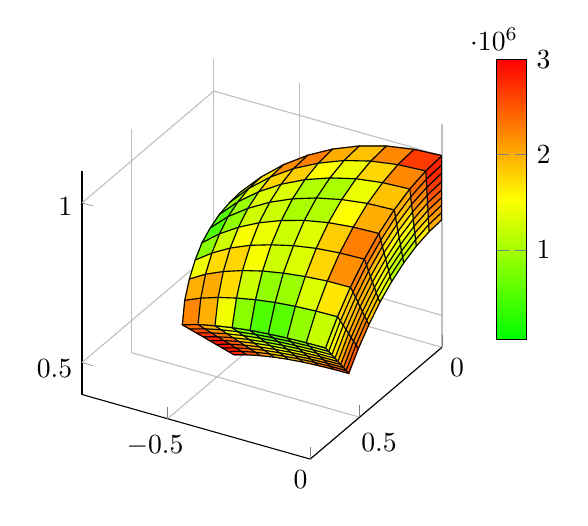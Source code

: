 % This file was created by matlab2tikz v0.3.3.
% Copyright (c) 2008--2013, Nico Schlömer <nico.schloemer@gmail.com>
% All rights reserved.
% 
% 
% 
\begin{tikzpicture}

\begin{axis}[%
width=1.8in,
height=2.0in,
view={120}{30},
scale only axis,
xmin=0,
xmax=0.8,
xmajorgrids,
ymin=-0.8,
ymax=-0,
ymajorgrids,
zmin=0.4,
zmax=1.1,
zmajorgrids,
axis x line*=bottom,
axis y line*=left,
axis z line*=left,
colormap={traffic}{color(0cm)=(green); color(1cm)=(yellow); color(2cm)=(red)},
colorbar,
colorbar style={
                width=0.15in, height=1.4in
    },
point meta min=65540.746,
point meta max=3000001
]

% \addplot3[%
% surf,
% colormap={traffic}{color(0cm)=(green); color(1cm)=(yellow); color(2cm)=(red)},
% % colormap/jet,
% shader=faceted,
% draw=black,
% z buffer=sort,
% point meta=explicit,
% mesh/rows=9]
% table[row sep=crcr,meta index=3,header=false] {
% 0 -0 0.8 2095492.503\\
% 0 -0.078 0.796 1858020.028\\
% 0 -0.156 0.785 1356288.36\\
% 0 -0.232 0.766 1021937.052\\
% 0 -0.306 0.739 1124056.99\\
% 0 -0.377 0.706 1589341.088\\
% 0 -0.444 0.665 2141227.043\\
% 0 -0.508 0.618 2539142.458\\
% 0 -0.566 0.566 2678243.962\\
% 0.078 -0 0.796 1858020.028\\
% 0.078 -0.078 0.792 1625614.018\\
% 0.077 -0.155 0.781 1135387.87\\
% 0.075 -0.231 0.762 813273.644\\
% 0.072 -0.305 0.736 928415.976\\
% 0.069 -0.376 0.703 1411933.608\\
% 0.065 -0.443 0.663 1988387.717\\
% 0.061 -0.506 0.617 2412408.561\\
% 0.056 -0.564 0.564 2573686.895\\
% 0.156 -0 0.785 1356288.36\\
% 0.155 -0.077 0.781 1135387.87\\
% 0.153 -0.153 0.77 669064.615\\
% 0.15 -0.228 0.752 366859.909\\
% 0.145 -0.301 0.727 498592.391\\
% 0.138 -0.371 0.695 1009977.1\\
% 0.131 -0.438 0.656 1631792.349\\
% 0.122 -0.502 0.611 2107496.464\\
% 0.111 -0.56 0.56 2312372.519\\
% 0.232 -0 0.766 1021937.052\\
% 0.231 -0.075 0.762 813273.644\\
% 0.228 -0.15 0.752 366859.909\\
% 0.223 -0.223 0.735 65540.746\\
% 0.216 -0.295 0.712 179220.711\\
% 0.207 -0.364 0.682 678809.928\\
% 0.196 -0.431 0.645 1311280.796\\
% 0.183 -0.494 0.602 1809372.15\\
% 0.168 -0.553 0.553 2029431.394\\
% 0.306 -0 0.739 1124056.99\\
% 0.305 -0.072 0.736 928415.976\\
% 0.301 -0.145 0.727 498592.391\\
% 0.295 -0.216 0.712 179220.711\\
% 0.286 -0.286 0.69 234478.686\\
% 0.275 -0.354 0.663 666307.893\\
% 0.261 -0.42 0.629 1248868.358\\
% 0.244 -0.483 0.589 1709345.45\\
% 0.225 -0.543 0.543 1883040.232\\
% 0.377 -0 0.706 1589341.088\\
% 0.376 -0.069 0.703 1411933.608\\
% 0.371 -0.138 0.695 1009977.1\\
% 0.364 -0.207 0.682 678809.928\\
% 0.354 -0.275 0.663 666307.893\\
% 0.341 -0.341 0.638 1004498.634\\
% 0.325 -0.406 0.608 1503312.137\\
% 0.305 -0.469 0.572 1890586.771\\
% 0.283 -0.529 0.529 1975617.85\\
% 0.444 -0 0.665 2141227.043\\
% 0.443 -0.065 0.663 1988387.717\\
% 0.438 -0.131 0.656 1631792.349\\
% 0.431 -0.196 0.645 1311280.796\\
% 0.42 -0.261 0.629 1248868.358\\
% 0.406 -0.325 0.608 1503312.137\\
% 0.389 -0.389 0.581 1929208.21\\
% 0.367 -0.451 0.549 2265037.494\\
% 0.342 -0.511 0.511 2286761.823\\
% 0.508 -0 0.618 2539142.458\\
% 0.506 -0.061 0.617 2412408.561\\
% 0.502 -0.122 0.611 2107496.464\\
% 0.494 -0.183 0.602 1809372.15\\
% 0.483 -0.244 0.589 1709345.45\\
% 0.469 -0.305 0.572 1890586.771\\
% 0.451 -0.367 0.549 2265037.494\\
% 0.429 -0.429 0.522 2603987.375\\
% 0.402 -0.489 0.489 2654568.667\\
% 0.566 -0 0.566 2678243.962\\
% 0.564 -0.056 0.564 2573686.895\\
% 0.56 -0.111 0.56 2312372.519\\
% 0.553 -0.168 0.553 2029431.394\\
% 0.543 -0.225 0.543 1883040.232\\
% 0.529 -0.283 0.529 1975617.85\\
% 0.511 -0.342 0.511 2286761.823\\
% 0.489 -0.402 0.489 2654568.667\\
% 0.462 -0.462 0.462 2831166.485\\
% };
% \addplot3 [
% color=black,
% solid]
% table[row sep=crcr] {
% 0 -0 0.8\\
% 0 -0.078 0.796\\
% 0 -0.156 0.785\\
% 0 -0.232 0.766\\
% 0 -0.306 0.739\\
% 0 -0.377 0.706\\
% 0 -0.444 0.665\\
% 0 -0.508 0.618\\
% 0 -0.566 0.566\\
% };
% \addplot3 [
% color=black,
% solid]
% table[row sep=crcr] {
% 0.078 -0 0.796\\
% 0.078 -0.078 0.792\\
% 0.077 -0.155 0.781\\
% 0.075 -0.231 0.762\\
% 0.072 -0.305 0.736\\
% 0.069 -0.376 0.703\\
% 0.065 -0.443 0.663\\
% 0.061 -0.506 0.617\\
% 0.056 -0.564 0.564\\
% };
% \addplot3 [
% color=black,
% solid]
% table[row sep=crcr] {
% 0.156 -0 0.785\\
% 0.155 -0.077 0.781\\
% 0.153 -0.153 0.77\\
% 0.15 -0.228 0.752\\
% 0.145 -0.301 0.727\\
% 0.138 -0.371 0.695\\
% 0.131 -0.438 0.656\\
% 0.122 -0.502 0.611\\
% 0.111 -0.56 0.56\\
% };
% \addplot3 [
% color=black,
% solid]
% table[row sep=crcr] {
% 0.232 -0 0.766\\
% 0.231 -0.075 0.762\\
% 0.228 -0.15 0.752\\
% 0.223 -0.223 0.735\\
% 0.216 -0.295 0.712\\
% 0.207 -0.364 0.682\\
% 0.196 -0.431 0.645\\
% 0.183 -0.494 0.602\\
% 0.168 -0.553 0.553\\
% };
% \addplot3 [
% color=black,
% solid]
% table[row sep=crcr] {
% 0.306 -0 0.739\\
% 0.305 -0.072 0.736\\
% 0.301 -0.145 0.727\\
% 0.295 -0.216 0.712\\
% 0.286 -0.286 0.69\\
% 0.275 -0.354 0.663\\
% 0.261 -0.42 0.629\\
% 0.244 -0.483 0.589\\
% 0.225 -0.543 0.543\\
% };
% \addplot3 [
% color=black,
% solid]
% table[row sep=crcr] {
% 0.377 -0 0.706\\
% 0.376 -0.069 0.703\\
% 0.371 -0.138 0.695\\
% 0.364 -0.207 0.682\\
% 0.354 -0.275 0.663\\
% 0.341 -0.341 0.638\\
% 0.325 -0.406 0.608\\
% 0.305 -0.469 0.572\\
% 0.283 -0.529 0.529\\
% };
% \addplot3 [
% color=black,
% solid]
% table[row sep=crcr] {
% 0.444 -0 0.665\\
% 0.443 -0.065 0.663\\
% 0.438 -0.131 0.656\\
% 0.431 -0.196 0.645\\
% 0.42 -0.261 0.629\\
% 0.406 -0.325 0.608\\
% 0.389 -0.389 0.581\\
% 0.367 -0.451 0.549\\
% 0.342 -0.511 0.511\\
% };
% \addplot3 [
% color=black,
% solid]
% table[row sep=crcr] {
% 0.508 -0 0.618\\
% 0.506 -0.061 0.617\\
% 0.502 -0.122 0.611\\
% 0.494 -0.183 0.602\\
% 0.483 -0.244 0.589\\
% 0.469 -0.305 0.572\\
% 0.451 -0.367 0.549\\
% 0.429 -0.429 0.522\\
% 0.402 -0.489 0.489\\
% };
% \addplot3 [
% color=black,
% solid]
% table[row sep=crcr] {
% 0.566 -0 0.566\\
% 0.564 -0.056 0.564\\
% 0.56 -0.111 0.56\\
% 0.553 -0.168 0.553\\
% 0.543 -0.225 0.543\\
% 0.529 -0.283 0.529\\
% 0.511 -0.342 0.511\\
% 0.489 -0.402 0.489\\
% 0.462 -0.462 0.462\\
% };
% \addplot3 [
% color=black,
% solid]
% table[row sep=crcr] {
% 0 -0 0.8\\
% 0.078 -0 0.796\\
% 0.156 -0 0.785\\
% 0.232 -0 0.766\\
% 0.306 -0 0.739\\
% 0.377 -0 0.706\\
% 0.444 -0 0.665\\
% 0.508 -0 0.618\\
% 0.566 -0 0.566\\
% };
% \addplot3 [
% color=black,
% solid]
% table[row sep=crcr] {
% 0 -0.078 0.796\\
% 0.078 -0.078 0.792\\
% 0.155 -0.077 0.781\\
% 0.231 -0.075 0.762\\
% 0.305 -0.072 0.736\\
% 0.376 -0.069 0.703\\
% 0.443 -0.065 0.663\\
% 0.506 -0.061 0.617\\
% 0.564 -0.056 0.564\\
% };
% \addplot3 [
% color=black,
% solid]
% table[row sep=crcr] {
% 0 -0.156 0.785\\
% 0.077 -0.155 0.781\\
% 0.153 -0.153 0.77\\
% 0.228 -0.15 0.752\\
% 0.301 -0.145 0.727\\
% 0.371 -0.138 0.695\\
% 0.438 -0.131 0.656\\
% 0.502 -0.122 0.611\\
% 0.56 -0.111 0.56\\
% };
% \addplot3 [
% color=black,
% solid]
% table[row sep=crcr] {
% 0 -0.232 0.766\\
% 0.075 -0.231 0.762\\
% 0.15 -0.228 0.752\\
% 0.223 -0.223 0.735\\
% 0.295 -0.216 0.712\\
% 0.364 -0.207 0.682\\
% 0.431 -0.196 0.645\\
% 0.494 -0.183 0.602\\
% 0.553 -0.168 0.553\\
% };
% \addplot3 [
% color=black,
% solid]
% table[row sep=crcr] {
% 0 -0.306 0.739\\
% 0.072 -0.305 0.736\\
% 0.145 -0.301 0.727\\
% 0.216 -0.295 0.712\\
% 0.286 -0.286 0.69\\
% 0.354 -0.275 0.663\\
% 0.42 -0.261 0.629\\
% 0.483 -0.244 0.589\\
% 0.543 -0.225 0.543\\
% };
% \addplot3 [
% color=black,
% solid]
% table[row sep=crcr] {
% 0 -0.377 0.706\\
% 0.069 -0.376 0.703\\
% 0.138 -0.371 0.695\\
% 0.207 -0.364 0.682\\
% 0.275 -0.354 0.663\\
% 0.341 -0.341 0.638\\
% 0.406 -0.325 0.608\\
% 0.469 -0.305 0.572\\
% 0.529 -0.283 0.529\\
% };
% \addplot3 [
% color=black,
% solid]
% table[row sep=crcr] {
% 0 -0.444 0.665\\
% 0.065 -0.443 0.663\\
% 0.131 -0.438 0.656\\
% 0.196 -0.431 0.645\\
% 0.261 -0.42 0.629\\
% 0.325 -0.406 0.608\\
% 0.389 -0.389 0.581\\
% 0.451 -0.367 0.549\\
% 0.511 -0.342 0.511\\
% };
% \addplot3 [
% color=black,
% solid]
% table[row sep=crcr] {
% 0 -0.508 0.618\\
% 0.061 -0.506 0.617\\
% 0.122 -0.502 0.611\\
% 0.183 -0.494 0.602\\
% 0.244 -0.483 0.589\\
% 0.305 -0.469 0.572\\
% 0.367 -0.451 0.549\\
% 0.429 -0.429 0.522\\
% 0.489 -0.402 0.489\\
% };
% \addplot3 [
% color=black,
% solid]
% table[row sep=crcr] {
% 0 -0.566 0.566\\
% 0.056 -0.564 0.564\\
% 0.111 -0.56 0.56\\
% 0.168 -0.553 0.553\\
% 0.225 -0.543 0.543\\
% 0.283 -0.529 0.529\\
% 0.342 -0.511 0.511\\
% 0.402 -0.489 0.489\\
% 0.462 -0.462 0.462\\
% };

\addplot3[%
surf,
colormap={traffic}{color(0cm)=(green); color(1cm)=(yellow); color(2cm)=(red)},
%colormap/jet,
shader=faceted,
draw=black,
z buffer=sort,
point meta=explicit,
mesh/rows=9]
table[row sep=crcr,meta index=3,header=false] {
0 -0 1 3000001\\
0 -0.098 0.995 2665394.111\\
0 -0.195 0.981 2099877.914\\
0 -0.29 0.957 1991282.519\\
0 -0.383 0.924 2336370.573\\
0 -0.471 0.882 2511480.894\\
0 -0.556 0.831 2122892.176\\
0 -0.634 0.773 1461876.046\\
0 -0.707 0.707 1141784.814\\
0.098 -0 0.995 2665394.111\\
0.098 -0.098 0.99 2334546.685\\
0.096 -0.194 0.976 1773219.957\\
0.094 -0.289 0.953 1664026.798\\
0.091 -0.381 0.92 2016034.809\\
0.087 -0.47 0.879 2219093.974\\
0.082 -0.554 0.829 1874817.237\\
0.076 -0.633 0.771 1258726.585\\
0.069 -0.705 0.705 974246.23\\
0.195 -0 0.981 2099877.914\\
0.194 -0.096 0.976 1773219.957\\
0.191 -0.191 0.963 1204318.086\\
0.187 -0.285 0.94 1061498.409\\
0.181 -0.376 0.909 1391634.659\\
0.173 -0.464 0.869 1628198.586\\
0.163 -0.548 0.82 1363437.71\\
0.152 -0.627 0.764 828771.976\\
0.139 -0.7 0.7 600151.212\\
0.29 -0 0.957 1991282.519\\
0.289 -0.094 0.953 1664026.798\\
0.285 -0.187 0.94 1061498.409\\
0.279 -0.279 0.919 827280.598\\
0.27 -0.368 0.89 1065848.363\\
0.258 -0.455 0.852 1283506.613\\
0.245 -0.539 0.806 1062875.289\\
0.228 -0.618 0.753 564925.565\\
0.21 -0.691 0.691 321939.233\\
0.383 -0 0.924 2336370.573\\
0.381 -0.091 0.92 2016034.809\\
0.376 -0.181 0.909 1391634.659\\
0.368 -0.27 0.89 1065848.363\\
0.357 -0.357 0.863 1204708.365\\
0.343 -0.443 0.828 1404795.651\\
0.326 -0.525 0.786 1235018.777\\
0.305 -0.604 0.736 751356.994\\
0.281 -0.679 0.679 413910.413\\
0.471 -0 0.882 2511480.894\\
0.47 -0.087 0.879 2219093.974\\
0.464 -0.173 0.869 1628198.586\\
0.455 -0.258 0.852 1283506.613\\
0.443 -0.343 0.828 1404795.651\\
0.426 -0.426 0.798 1689158.507\\
0.406 -0.508 0.76 1692092.654\\
0.382 -0.586 0.714 1325835.853\\
0.354 -0.661 0.661 924756.199\\
0.556 -0 0.831 2122892.176\\
0.554 -0.082 0.829 1874817.237\\
0.548 -0.163 0.82 1363437.71\\
0.539 -0.245 0.806 1062875.289\\
0.525 -0.326 0.786 1235018.777\\
0.508 -0.406 0.76 1692092.654\\
0.486 -0.486 0.727 2004835.596\\
0.459 -0.564 0.687 1932770.916\\
0.427 -0.639 0.639 1625717.305\\
0.634 -0 0.773 1461876.046\\
0.633 -0.076 0.771 1258726.585\\
0.627 -0.152 0.764 828771.976\\
0.618 -0.228 0.753 564925.565\\
0.604 -0.305 0.736 751356.994\\
0.586 -0.382 0.714 1325835.853\\
0.564 -0.459 0.687 1932770.916\\
0.536 -0.536 0.653 2230305.052\\
0.502 -0.612 0.612 2167602.09\\
0.707 -0 0.707 1141784.814\\
0.705 -0.069 0.705 974246.23\\
0.7 -0.139 0.7 600151.212\\
0.691 -0.21 0.691 321939.233\\
0.679 -0.281 0.679 413910.413\\
0.661 -0.354 0.661 924756.199\\
0.639 -0.427 0.639 1625717.305\\
0.612 -0.502 0.612 2167602.09\\
0.577 -0.577 0.577 2345458.891\\
};
\addplot3 [
color=black,
solid]
table[row sep=crcr] {
0 -0 1\\
0 -0.098 0.995\\
0 -0.195 0.981\\
0 -0.29 0.957\\
0 -0.383 0.924\\
0 -0.471 0.882\\
0 -0.556 0.831\\
0 -0.634 0.773\\
0 -0.707 0.707\\
};
\addplot3 [
color=black,
solid]
table[row sep=crcr] {
0.098 -0 0.995\\
0.098 -0.098 0.99\\
0.096 -0.194 0.976\\
0.094 -0.289 0.953\\
0.091 -0.381 0.92\\
0.087 -0.47 0.879\\
0.082 -0.554 0.829\\
0.076 -0.633 0.771\\
0.069 -0.705 0.705\\
};
\addplot3 [
color=black,
solid]
table[row sep=crcr] {
0.195 -0 0.981\\
0.194 -0.096 0.976\\
0.191 -0.191 0.963\\
0.187 -0.285 0.94\\
0.181 -0.376 0.909\\
0.173 -0.464 0.869\\
0.163 -0.548 0.82\\
0.152 -0.627 0.764\\
0.139 -0.7 0.7\\
};
\addplot3 [
color=black,
solid]
table[row sep=crcr] {
0.29 -0 0.957\\
0.289 -0.094 0.953\\
0.285 -0.187 0.94\\
0.279 -0.279 0.919\\
0.27 -0.368 0.89\\
0.258 -0.455 0.852\\
0.245 -0.539 0.806\\
0.228 -0.618 0.753\\
0.21 -0.691 0.691\\
};
\addplot3 [
color=black,
solid]
table[row sep=crcr] {
0.383 -0 0.924\\
0.381 -0.091 0.92\\
0.376 -0.181 0.909\\
0.368 -0.27 0.89\\
0.357 -0.357 0.863\\
0.343 -0.443 0.828\\
0.326 -0.525 0.786\\
0.305 -0.604 0.736\\
0.281 -0.679 0.679\\
};
\addplot3 [
color=black,
solid]
table[row sep=crcr] {
0.471 -0 0.882\\
0.47 -0.087 0.879\\
0.464 -0.173 0.869\\
0.455 -0.258 0.852\\
0.443 -0.343 0.828\\
0.426 -0.426 0.798\\
0.406 -0.508 0.76\\
0.382 -0.586 0.714\\
0.354 -0.661 0.661\\
};
\addplot3 [
color=black,
solid]
table[row sep=crcr] {
0.556 -0 0.831\\
0.554 -0.082 0.829\\
0.548 -0.163 0.82\\
0.539 -0.245 0.806\\
0.525 -0.326 0.786\\
0.508 -0.406 0.76\\
0.486 -0.486 0.727\\
0.459 -0.564 0.687\\
0.427 -0.639 0.639\\
};
\addplot3 [
color=black,
solid]
table[row sep=crcr] {
0.634 -0 0.773\\
0.633 -0.076 0.771\\
0.627 -0.152 0.764\\
0.618 -0.228 0.753\\
0.604 -0.305 0.736\\
0.586 -0.382 0.714\\
0.564 -0.459 0.687\\
0.536 -0.536 0.653\\
0.502 -0.612 0.612\\
};
\addplot3 [
color=black,
solid]
table[row sep=crcr] {
0.707 -0 0.707\\
0.705 -0.069 0.705\\
0.7 -0.139 0.7\\
0.691 -0.21 0.691\\
0.679 -0.281 0.679\\
0.661 -0.354 0.661\\
0.639 -0.427 0.639\\
0.612 -0.502 0.612\\
0.577 -0.577 0.577\\
};
\addplot3 [
color=black,
solid]
table[row sep=crcr] {
0 -0 1\\
0.098 -0 0.995\\
0.195 -0 0.981\\
0.29 -0 0.957\\
0.383 -0 0.924\\
0.471 -0 0.882\\
0.556 -0 0.831\\
0.634 -0 0.773\\
0.707 -0 0.707\\
};
\addplot3 [
color=black,
solid]
table[row sep=crcr] {
0 -0.098 0.995\\
0.098 -0.098 0.99\\
0.194 -0.096 0.976\\
0.289 -0.094 0.953\\
0.381 -0.091 0.92\\
0.47 -0.087 0.879\\
0.554 -0.082 0.829\\
0.633 -0.076 0.771\\
0.705 -0.069 0.705\\
};
\addplot3 [
color=black,
solid]
table[row sep=crcr] {
0 -0.195 0.981\\
0.096 -0.194 0.976\\
0.191 -0.191 0.963\\
0.285 -0.187 0.94\\
0.376 -0.181 0.909\\
0.464 -0.173 0.869\\
0.548 -0.163 0.82\\
0.627 -0.152 0.764\\
0.7 -0.139 0.7\\
};
\addplot3 [
color=black,
solid]
table[row sep=crcr] {
0 -0.29 0.957\\
0.094 -0.289 0.953\\
0.187 -0.285 0.94\\
0.279 -0.279 0.919\\
0.368 -0.27 0.89\\
0.455 -0.258 0.852\\
0.539 -0.245 0.806\\
0.618 -0.228 0.753\\
0.691 -0.21 0.691\\
};
\addplot3 [
color=black,
solid]
table[row sep=crcr] {
0 -0.383 0.924\\
0.091 -0.381 0.92\\
0.181 -0.376 0.909\\
0.27 -0.368 0.89\\
0.357 -0.357 0.863\\
0.443 -0.343 0.828\\
0.525 -0.326 0.786\\
0.604 -0.305 0.736\\
0.679 -0.281 0.679\\
};
\addplot3 [
color=black,
solid]
table[row sep=crcr] {
0 -0.471 0.882\\
0.087 -0.47 0.879\\
0.173 -0.464 0.869\\
0.258 -0.455 0.852\\
0.343 -0.443 0.828\\
0.426 -0.426 0.798\\
0.508 -0.406 0.76\\
0.586 -0.382 0.714\\
0.661 -0.354 0.661\\
};
\addplot3 [
color=black,
solid]
table[row sep=crcr] {
0 -0.556 0.831\\
0.082 -0.554 0.829\\
0.163 -0.548 0.82\\
0.245 -0.539 0.806\\
0.326 -0.525 0.786\\
0.406 -0.508 0.76\\
0.486 -0.486 0.727\\
0.564 -0.459 0.687\\
0.639 -0.427 0.639\\
};
\addplot3 [
color=black,
solid]
table[row sep=crcr] {
0 -0.634 0.773\\
0.076 -0.633 0.771\\
0.152 -0.627 0.764\\
0.228 -0.618 0.753\\
0.305 -0.604 0.736\\
0.382 -0.586 0.714\\
0.459 -0.564 0.687\\
0.536 -0.536 0.653\\
0.612 -0.502 0.612\\
};
\addplot3 [
color=black,
solid]
table[row sep=crcr] {
0 -0.707 0.707\\
0.069 -0.705 0.705\\
0.139 -0.7 0.7\\
0.21 -0.691 0.691\\
0.281 -0.679 0.679\\
0.354 -0.661 0.661\\
0.427 -0.639 0.639\\
0.502 -0.612 0.612\\
0.577 -0.577 0.577\\
};

\addplot3[%
surf,
colormap={traffic}{color(0cm)=(green); color(1cm)=(yellow); color(2cm)=(red)},
% colormap/jet,
shader=faceted,
draw=black,
z buffer=sort,
point meta=explicit,
mesh/rows=9]
table[row sep=crcr,meta index=3,header=false] {
0 -0 0.8 2095492.503\\
0.078 -0 0.796 1858020.028\\
0.156 -0 0.785 1356288.36\\
0.232 -0 0.766 1021937.052\\
0.306 -0 0.739 1124056.99\\
0.377 -0 0.706 1589341.088\\
0.444 -0 0.665 2141227.043\\
0.508 -0 0.618 2539142.458\\
0.566 -0 0.566 2678243.962\\
0 -0 0.823 2194185.713\\
0.081 -0 0.819 1939435.832\\
0.16 -0 0.807 1406488.006\\
0.239 -0 0.787 1058610.33\\
0.315 -0 0.76 1160791.438\\
0.388 -0 0.725 1603505.157\\
0.457 -0 0.684 2091231.715\\
0.522 -0 0.636 2412961.856\\
0.582 -0 0.582 2517818.32\\
0 -0 0.846 2321190.605\\
0.083 -0 0.842 2049821.857\\
0.165 -0 0.83 1489176.434\\
0.246 -0 0.809 1134039.104\\
0.324 -0 0.782 1238274.25\\
0.399 -0 0.746 1647666.656\\
0.47 -0 0.703 2048309.883\\
0.537 -0 0.654 2270411.662\\
0.598 -0 0.598 2331166.815\\
0 -0 0.87 2467500.344\\
0.085 -0 0.866 2180753.444\\
0.17 -0 0.853 1597902.764\\
0.252 -0 0.832 1245020.317\\
0.333 -0 0.804 1356712.983\\
0.41 -0 0.767 1724593.903\\
0.483 -0 0.723 2016984.877\\
0.552 -0 0.672 2117287.159\\
0.615 -0 0.615 2124608.055\\
0 -0 0.894 2620856.759\\
0.088 -0 0.89 2320481.423\\
0.174 -0 0.877 1722764.85\\
0.26 -0 0.856 1384886.325\\
0.342 -0 0.826 1513148.93\\
0.422 -0 0.789 1834811.715\\
0.497 -0 0.744 2001197.375\\
0.567 -0 0.691 1960584.582\\
0.632 -0 0.632 1906449.022\\
0 -0 0.92 2766462.39\\
0.09 -0 0.915 2454558.511\\
0.179 -0 0.902 1850789.367\\
0.267 -0 0.88 1543513.21\\
0.352 -0 0.85 1701074.203\\
0.434 -0 0.811 1976002.255\\
0.511 -0 0.765 2003790.51\\
0.583 -0 0.711 1808243.679\\
0.65 -0 0.65 1686864.757\\
0 -0 0.946 2888211.032\\
0.093 -0 0.941 2566979.039\\
0.185 -0 0.928 1966799.318\\
0.275 -0 0.905 1707745.815\\
0.362 -0 0.874 1910338.903\\
0.446 -0 0.834 2142536.467\\
0.525 -0 0.786 2025973.526\\
0.6 -0 0.731 1668759.101\\
0.669 -0 0.669 1477606.317\\
0 -0 0.972 2970425.361\\
0.095 -0 0.968 2641833.455\\
0.19 -0 0.954 2054804.35\\
0.282 -0 0.931 1862315.998\\
0.372 -0 0.898 2127453.213\\
0.458 -0 0.858 2325237.058\\
0.54 -0 0.809 2066822.223\\
0.617 -0 0.752 1550660.557\\
0.688 -0 0.688 1291509.204\\
0 -0 1 3000001\\
0.098 -0 0.995 2665394.111\\
0.195 -0 0.981 2099877.914\\
0.29 -0 0.957 1991282.519\\
0.383 -0 0.924 2336370.573\\
0.471 -0 0.882 2511480.894\\
0.556 -0 0.831 2122892.176\\
0.634 -0 0.773 1461876.046\\
0.707 -0 0.707 1141784.814\\
};
\addplot3 [
color=black,
solid]
table[row sep=crcr] {
0 -0 0.8\\
0.078 -0 0.796\\
0.156 -0 0.785\\
0.232 -0 0.766\\
0.306 -0 0.739\\
0.377 -0 0.706\\
0.444 -0 0.665\\
0.508 -0 0.618\\
0.566 -0 0.566\\
};
\addplot3 [
color=black,
solid]
table[row sep=crcr] {
0 -0 0.823\\
0.081 -0 0.819\\
0.16 -0 0.807\\
0.239 -0 0.787\\
0.315 -0 0.76\\
0.388 -0 0.725\\
0.457 -0 0.684\\
0.522 -0 0.636\\
0.582 -0 0.582\\
};
\addplot3 [
color=black,
solid]
table[row sep=crcr] {
0 -0 0.846\\
0.083 -0 0.842\\
0.165 -0 0.83\\
0.246 -0 0.809\\
0.324 -0 0.782\\
0.399 -0 0.746\\
0.47 -0 0.703\\
0.537 -0 0.654\\
0.598 -0 0.598\\
};
\addplot3 [
color=black,
solid]
table[row sep=crcr] {
0 -0 0.87\\
0.085 -0 0.866\\
0.17 -0 0.853\\
0.252 -0 0.832\\
0.333 -0 0.804\\
0.41 -0 0.767\\
0.483 -0 0.723\\
0.552 -0 0.672\\
0.615 -0 0.615\\
};
\addplot3 [
color=black,
solid]
table[row sep=crcr] {
0 -0 0.894\\
0.088 -0 0.89\\
0.174 -0 0.877\\
0.26 -0 0.856\\
0.342 -0 0.826\\
0.422 -0 0.789\\
0.497 -0 0.744\\
0.567 -0 0.691\\
0.632 -0 0.632\\
};
\addplot3 [
color=black,
solid]
table[row sep=crcr] {
0 -0 0.92\\
0.09 -0 0.915\\
0.179 -0 0.902\\
0.267 -0 0.88\\
0.352 -0 0.85\\
0.434 -0 0.811\\
0.511 -0 0.765\\
0.583 -0 0.711\\
0.65 -0 0.65\\
};
\addplot3 [
color=black,
solid]
table[row sep=crcr] {
0 -0 0.946\\
0.093 -0 0.941\\
0.185 -0 0.928\\
0.275 -0 0.905\\
0.362 -0 0.874\\
0.446 -0 0.834\\
0.525 -0 0.786\\
0.6 -0 0.731\\
0.669 -0 0.669\\
};
\addplot3 [
color=black,
solid]
table[row sep=crcr] {
0 -0 0.972\\
0.095 -0 0.968\\
0.19 -0 0.954\\
0.282 -0 0.931\\
0.372 -0 0.898\\
0.458 -0 0.858\\
0.54 -0 0.809\\
0.617 -0 0.752\\
0.688 -0 0.688\\
};
\addplot3 [
color=black,
solid]
table[row sep=crcr] {
0 -0 1\\
0.098 -0 0.995\\
0.195 -0 0.981\\
0.29 -0 0.957\\
0.383 -0 0.924\\
0.471 -0 0.882\\
0.556 -0 0.831\\
0.634 -0 0.773\\
0.707 -0 0.707\\
};
\addplot3 [
color=black,
solid]
table[row sep=crcr] {
0 -0 0.8\\
0 -0 0.823\\
0 -0 0.846\\
0 -0 0.87\\
0 -0 0.894\\
0 -0 0.92\\
0 -0 0.946\\
0 -0 0.972\\
0 -0 1\\
};
\addplot3 [
color=black,
solid]
table[row sep=crcr] {
0.078 -0 0.796\\
0.081 -0 0.819\\
0.083 -0 0.842\\
0.085 -0 0.866\\
0.088 -0 0.89\\
0.09 -0 0.915\\
0.093 -0 0.941\\
0.095 -0 0.968\\
0.098 -0 0.995\\
};
\addplot3 [
color=black,
solid]
table[row sep=crcr] {
0.156 -0 0.785\\
0.16 -0 0.807\\
0.165 -0 0.83\\
0.17 -0 0.853\\
0.174 -0 0.877\\
0.179 -0 0.902\\
0.185 -0 0.928\\
0.19 -0 0.954\\
0.195 -0 0.981\\
};
\addplot3 [
color=black,
solid]
table[row sep=crcr] {
0.232 -0 0.766\\
0.239 -0 0.787\\
0.246 -0 0.809\\
0.252 -0 0.832\\
0.26 -0 0.856\\
0.267 -0 0.88\\
0.275 -0 0.905\\
0.282 -0 0.931\\
0.29 -0 0.957\\
};
\addplot3 [
color=black,
solid]
table[row sep=crcr] {
0.306 -0 0.739\\
0.315 -0 0.76\\
0.324 -0 0.782\\
0.333 -0 0.804\\
0.342 -0 0.826\\
0.352 -0 0.85\\
0.362 -0 0.874\\
0.372 -0 0.898\\
0.383 -0 0.924\\
};
\addplot3 [
color=black,
solid]
table[row sep=crcr] {
0.377 -0 0.706\\
0.388 -0 0.725\\
0.399 -0 0.746\\
0.41 -0 0.767\\
0.422 -0 0.789\\
0.434 -0 0.811\\
0.446 -0 0.834\\
0.458 -0 0.858\\
0.471 -0 0.882\\
};
\addplot3 [
color=black,
solid]
table[row sep=crcr] {
0.444 -0 0.665\\
0.457 -0 0.684\\
0.47 -0 0.703\\
0.483 -0 0.723\\
0.497 -0 0.744\\
0.511 -0 0.765\\
0.525 -0 0.786\\
0.54 -0 0.809\\
0.556 -0 0.831\\
};
\addplot3 [
color=black,
solid]
table[row sep=crcr] {
0.508 -0 0.618\\
0.522 -0 0.636\\
0.537 -0 0.654\\
0.552 -0 0.672\\
0.567 -0 0.691\\
0.583 -0 0.711\\
0.6 -0 0.731\\
0.617 -0 0.752\\
0.634 -0 0.773\\
};
\addplot3 [
color=black,
solid]
table[row sep=crcr] {
0.566 -0 0.566\\
0.582 -0 0.582\\
0.598 -0 0.598\\
0.615 -0 0.615\\
0.632 -0 0.632\\
0.65 -0 0.65\\
0.669 -0 0.669\\
0.688 -0 0.688\\
0.707 -0 0.707\\
};

% \addplot3[%
% surf,
% colormap={traffic}{color(0cm)=(green); color(1cm)=(yellow); color(2cm)=(red)},
% % colormap/jet,
% shader=faceted,
% draw=black,
% z buffer=sort,
% point meta=explicit,
% mesh/rows=9]
% table[row sep=crcr,meta index=3,header=false] {
% 0 -0.566 0.566 2678243.962\\
% 0.056 -0.564 0.564 2573686.895\\
% 0.111 -0.56 0.56 2312372.519\\
% 0.168 -0.553 0.553 2029431.394\\
% 0.225 -0.543 0.543 1883040.232\\
% 0.283 -0.529 0.529 1975617.85\\
% 0.342 -0.511 0.511 2286761.823\\
% 0.402 -0.489 0.489 2654568.667\\
% 0.462 -0.462 0.462 2831166.485\\
% 0 -0.582 0.582 2517818.32\\
% 0.057 -0.58 0.58 2409342.35\\
% 0.115 -0.576 0.576 2142709.422\\
% 0.173 -0.569 0.569 1868267.018\\
% 0.231 -0.558 0.558 1757824.789\\
% 0.291 -0.544 0.544 1914615.463\\
% 0.351 -0.526 0.526 2301353.389\\
% 0.413 -0.503 0.503 2728420.851\\
% 0.475 -0.475 0.475 2926263.735\\
% 0 -0.598 0.598 2331166.815\\
% 0.059 -0.597 0.597 2217982.914\\
% 0.118 -0.592 0.592 1944413.135\\
% 0.177 -0.585 0.585 1677553.344\\
% 0.238 -0.574 0.574 1603555.656\\
% 0.299 -0.56 0.56 1825236.385\\
% 0.361 -0.541 0.541 2286052.009\\
% 0.425 -0.517 0.517 2768057.182\\
% 0.488 -0.488 0.488 2984034.638\\
% 0 -0.615 0.615 2124608.055\\
% 0.06 -0.614 0.614 2005738.512\\
% 0.121 -0.609 0.609 1723112.536\\
% 0.182 -0.601 0.601 1462180.207\\
% 0.244 -0.59 0.59 1424007.448\\
% 0.308 -0.575 0.575 1709408.57\\
% 0.372 -0.556 0.556 2240065.375\\
% 0.437 -0.532 0.532 2769802.635\\
% 0.502 -0.502 0.502 2999431.476\\
% 0 -0.632 0.632 1906449.022\\
% 0.062 -0.631 0.631 1780730.409\\
% 0.125 -0.626 0.626 1486437.595\\
% 0.188 -0.618 0.618 1229037.384\\
% 0.251 -0.607 0.607 1224879.087\\
% 0.316 -0.592 0.592 1570756.393\\
% 0.382 -0.572 0.572 2163928.411\\
% 0.449 -0.547 0.547 2730965.8\\
% 0.516 -0.516 0.516 2968267.804\\
% 0 -0.65 0.65 1686864.757\\
% 0.064 -0.649 0.649 1552964.291\\
% 0.128 -0.644 0.644 1243952.315\\
% 0.193 -0.636 0.636 987009.327\\
% 0.259 -0.624 0.624 1013860.741\\
% 0.325 -0.608 0.608 1414740.731\\
% 0.393 -0.588 0.588 2059722.885\\
% 0.462 -0.562 0.562 2650150.036\\
% 0.531 -0.531 0.531 2887585.327\\
% 0 -0.669 0.669 1477606.317\\
% 0.066 -0.667 0.667 1334054.352\\
% 0.132 -0.662 0.662 1006927.221\\
% 0.198 -0.654 0.654 746824.332\\
% 0.266 -0.642 0.642 800577.09\\
% 0.334 -0.626 0.626 1248706.552\\
% 0.404 -0.605 0.605 1931247.747\\
% 0.475 -0.578 0.578 2527563.387\\
% 0.546 -0.546 0.546 2756044.042\\
% 0 -0.688 0.688 1291509.204\\
% 0.068 -0.686 0.686 1136749.951\\
% 0.135 -0.681 0.681 787921.24\\
% 0.204 -0.672 0.672 520725.795\\
% 0.273 -0.66 0.66 596372.957\\
% 0.344 -0.643 0.643 1081804.913\\
% 0.415 -0.622 0.622 1784111.8\\
% 0.488 -0.595 0.595 2365305.231\\
% 0.561 -0.561 0.561 2574316.359\\
% 0 -0.707 0.707 1141784.814\\
% 0.069 -0.705 0.705 974246.23\\
% 0.139 -0.7 0.7 600151.212\\
% 0.21 -0.691 0.691 321939.233\\
% 0.281 -0.679 0.679 413910.413\\
% 0.354 -0.661 0.661 924756.199\\
% 0.427 -0.639 0.639 1625717.305\\
% 0.502 -0.612 0.612 2167602.09\\
% 0.577 -0.577 0.577 2345458.891\\
% };
% \addplot3 [
% color=black,
% solid]
% table[row sep=crcr] {
% 0 -0.566 0.566\\
% 0.056 -0.564 0.564\\
% 0.111 -0.56 0.56\\
% 0.168 -0.553 0.553\\
% 0.225 -0.543 0.543\\
% 0.283 -0.529 0.529\\
% 0.342 -0.511 0.511\\
% 0.402 -0.489 0.489\\
% 0.462 -0.462 0.462\\
% };
% \addplot3 [
% color=black,
% solid]
% table[row sep=crcr] {
% 0 -0.582 0.582\\
% 0.057 -0.58 0.58\\
% 0.115 -0.576 0.576\\
% 0.173 -0.569 0.569\\
% 0.231 -0.558 0.558\\
% 0.291 -0.544 0.544\\
% 0.351 -0.526 0.526\\
% 0.413 -0.503 0.503\\
% 0.475 -0.475 0.475\\
% };
% \addplot3 [
% color=black,
% solid]
% table[row sep=crcr] {
% 0 -0.598 0.598\\
% 0.059 -0.597 0.597\\
% 0.118 -0.592 0.592\\
% 0.177 -0.585 0.585\\
% 0.238 -0.574 0.574\\
% 0.299 -0.56 0.56\\
% 0.361 -0.541 0.541\\
% 0.425 -0.517 0.517\\
% 0.488 -0.488 0.488\\
% };
% \addplot3 [
% color=black,
% solid]
% table[row sep=crcr] {
% 0 -0.615 0.615\\
% 0.06 -0.614 0.614\\
% 0.121 -0.609 0.609\\
% 0.182 -0.601 0.601\\
% 0.244 -0.59 0.59\\
% 0.308 -0.575 0.575\\
% 0.372 -0.556 0.556\\
% 0.437 -0.532 0.532\\
% 0.502 -0.502 0.502\\
% };
% \addplot3 [
% color=black,
% solid]
% table[row sep=crcr] {
% 0 -0.632 0.632\\
% 0.062 -0.631 0.631\\
% 0.125 -0.626 0.626\\
% 0.188 -0.618 0.618\\
% 0.251 -0.607 0.607\\
% 0.316 -0.592 0.592\\
% 0.382 -0.572 0.572\\
% 0.449 -0.547 0.547\\
% 0.516 -0.516 0.516\\
% };
% \addplot3 [
% color=black,
% solid]
% table[row sep=crcr] {
% 0 -0.65 0.65\\
% 0.064 -0.649 0.649\\
% 0.128 -0.644 0.644\\
% 0.193 -0.636 0.636\\
% 0.259 -0.624 0.624\\
% 0.325 -0.608 0.608\\
% 0.393 -0.588 0.588\\
% 0.462 -0.562 0.562\\
% 0.531 -0.531 0.531\\
% };
% \addplot3 [
% color=black,
% solid]
% table[row sep=crcr] {
% 0 -0.669 0.669\\
% 0.066 -0.667 0.667\\
% 0.132 -0.662 0.662\\
% 0.198 -0.654 0.654\\
% 0.266 -0.642 0.642\\
% 0.334 -0.626 0.626\\
% 0.404 -0.605 0.605\\
% 0.475 -0.578 0.578\\
% 0.546 -0.546 0.546\\
% };
% \addplot3 [
% color=black,
% solid]
% table[row sep=crcr] {
% 0 -0.688 0.688\\
% 0.068 -0.686 0.686\\
% 0.135 -0.681 0.681\\
% 0.204 -0.672 0.672\\
% 0.273 -0.66 0.66\\
% 0.344 -0.643 0.643\\
% 0.415 -0.622 0.622\\
% 0.488 -0.595 0.595\\
% 0.561 -0.561 0.561\\
% };
% \addplot3 [
% color=black,
% solid]
% table[row sep=crcr] {
% 0 -0.707 0.707\\
% 0.069 -0.705 0.705\\
% 0.139 -0.7 0.7\\
% 0.21 -0.691 0.691\\
% 0.281 -0.679 0.679\\
% 0.354 -0.661 0.661\\
% 0.427 -0.639 0.639\\
% 0.502 -0.612 0.612\\
% 0.577 -0.577 0.577\\
% };
% \addplot3 [
% color=black,
% solid]
% table[row sep=crcr] {
% 0 -0.566 0.566\\
% 0 -0.582 0.582\\
% 0 -0.598 0.598\\
% 0 -0.615 0.615\\
% 0 -0.632 0.632\\
% 0 -0.65 0.65\\
% 0 -0.669 0.669\\
% 0 -0.688 0.688\\
% 0 -0.707 0.707\\
% };
% \addplot3 [
% color=black,
% solid]
% table[row sep=crcr] {
% 0.056 -0.564 0.564\\
% 0.057 -0.58 0.58\\
% 0.059 -0.597 0.597\\
% 0.06 -0.614 0.614\\
% 0.062 -0.631 0.631\\
% 0.064 -0.649 0.649\\
% 0.066 -0.667 0.667\\
% 0.068 -0.686 0.686\\
% 0.069 -0.705 0.705\\
% };
% \addplot3 [
% color=black,
% solid]
% table[row sep=crcr] {
% 0.111 -0.56 0.56\\
% 0.115 -0.576 0.576\\
% 0.118 -0.592 0.592\\
% 0.121 -0.609 0.609\\
% 0.125 -0.626 0.626\\
% 0.128 -0.644 0.644\\
% 0.132 -0.662 0.662\\
% 0.135 -0.681 0.681\\
% 0.139 -0.7 0.7\\
% };
% \addplot3 [
% color=black,
% solid]
% table[row sep=crcr] {
% 0.168 -0.553 0.553\\
% 0.173 -0.569 0.569\\
% 0.177 -0.585 0.585\\
% 0.182 -0.601 0.601\\
% 0.188 -0.618 0.618\\
% 0.193 -0.636 0.636\\
% 0.198 -0.654 0.654\\
% 0.204 -0.672 0.672\\
% 0.21 -0.691 0.691\\
% };
% \addplot3 [
% color=black,
% solid]
% table[row sep=crcr] {
% 0.225 -0.543 0.543\\
% 0.231 -0.558 0.558\\
% 0.238 -0.574 0.574\\
% 0.244 -0.59 0.59\\
% 0.251 -0.607 0.607\\
% 0.259 -0.624 0.624\\
% 0.266 -0.642 0.642\\
% 0.273 -0.66 0.66\\
% 0.281 -0.679 0.679\\
% };
% \addplot3 [
% color=black,
% solid]
% table[row sep=crcr] {
% 0.283 -0.529 0.529\\
% 0.291 -0.544 0.544\\
% 0.299 -0.56 0.56\\
% 0.308 -0.575 0.575\\
% 0.316 -0.592 0.592\\
% 0.325 -0.608 0.608\\
% 0.334 -0.626 0.626\\
% 0.344 -0.643 0.643\\
% 0.354 -0.661 0.661\\
% };
% \addplot3 [
% color=black,
% solid]
% table[row sep=crcr] {
% 0.342 -0.511 0.511\\
% 0.351 -0.526 0.526\\
% 0.361 -0.541 0.541\\
% 0.372 -0.556 0.556\\
% 0.382 -0.572 0.572\\
% 0.393 -0.588 0.588\\
% 0.404 -0.605 0.605\\
% 0.415 -0.622 0.622\\
% 0.427 -0.639 0.639\\
% };
% \addplot3 [
% color=black,
% solid]
% table[row sep=crcr] {
% 0.402 -0.489 0.489\\
% 0.413 -0.503 0.503\\
% 0.425 -0.517 0.517\\
% 0.437 -0.532 0.532\\
% 0.449 -0.547 0.547\\
% 0.462 -0.562 0.562\\
% 0.475 -0.578 0.578\\
% 0.488 -0.595 0.595\\
% 0.502 -0.612 0.612\\
% };
% \addplot3 [
% color=black,
% solid]
% table[row sep=crcr] {
% 0.462 -0.462 0.462\\
% 0.475 -0.475 0.475\\
% 0.488 -0.488 0.488\\
% 0.502 -0.502 0.502\\
% 0.516 -0.516 0.516\\
% 0.531 -0.531 0.531\\
% 0.546 -0.546 0.546\\
% 0.561 -0.561 0.561\\
% 0.577 -0.577 0.577\\
% };

% \addplot3[%
% surf,
% colormap={traffic}{color(0cm)=(green); color(1cm)=(yellow); color(2cm)=(red)},
% % colormap/jet,
% shader=faceted,
% draw=black,
% z buffer=sort,
% point meta=explicit,
% mesh/rows=9]
% table[row sep=crcr,meta index=3,header=false] {
% 0 -0 0.8 2095492.503\\
% 0 -0.078 0.796 1858020.028\\
% 0 -0.156 0.785 1356288.36\\
% 0 -0.232 0.766 1021937.052\\
% 0 -0.306 0.739 1124056.99\\
% 0 -0.377 0.706 1589341.088\\
% 0 -0.444 0.665 2141227.043\\
% 0 -0.508 0.618 2539142.458\\
% 0 -0.566 0.566 2678243.962\\
% 0 -0 0.823 2194185.713\\
% 0 -0.081 0.819 1939435.832\\
% 0 -0.16 0.807 1406488.006\\
% 0 -0.239 0.787 1058610.33\\
% 0 -0.315 0.76 1160791.438\\
% 0 -0.388 0.725 1603505.157\\
% 0 -0.457 0.684 2091231.715\\
% 0 -0.522 0.636 2412961.856\\
% 0 -0.582 0.582 2517818.32\\
% 0 -0 0.846 2321190.605\\
% 0 -0.083 0.842 2049821.857\\
% 0 -0.165 0.83 1489176.434\\
% 0 -0.246 0.809 1134039.104\\
% 0 -0.324 0.782 1238274.25\\
% 0 -0.399 0.746 1647666.656\\
% 0 -0.47 0.703 2048309.883\\
% 0 -0.537 0.654 2270411.662\\
% 0 -0.598 0.598 2331166.815\\
% 0 -0 0.87 2467500.344\\
% 0 -0.085 0.866 2180753.444\\
% 0 -0.17 0.853 1597902.764\\
% 0 -0.252 0.832 1245020.317\\
% 0 -0.333 0.804 1356712.983\\
% 0 -0.41 0.767 1724593.903\\
% 0 -0.483 0.723 2016984.877\\
% 0 -0.552 0.672 2117287.159\\
% 0 -0.615 0.615 2124608.055\\
% 0 -0 0.894 2620856.759\\
% 0 -0.088 0.89 2320481.423\\
% 0 -0.174 0.877 1722764.85\\
% 0 -0.26 0.856 1384886.325\\
% 0 -0.342 0.826 1513148.93\\
% 0 -0.422 0.789 1834811.715\\
% 0 -0.497 0.744 2001197.375\\
% 0 -0.567 0.691 1960584.582\\
% 0 -0.632 0.632 1906449.022\\
% 0 -0 0.92 2766462.39\\
% 0 -0.09 0.915 2454558.511\\
% 0 -0.179 0.902 1850789.367\\
% 0 -0.267 0.88 1543513.21\\
% 0 -0.352 0.85 1701074.203\\
% 0 -0.434 0.811 1976002.255\\
% 0 -0.511 0.765 2003790.51\\
% 0 -0.583 0.711 1808243.679\\
% 0 -0.65 0.65 1686864.757\\
% 0 -0 0.946 2888211.032\\
% 0 -0.093 0.941 2566979.039\\
% 0 -0.185 0.928 1966799.318\\
% 0 -0.275 0.905 1707745.815\\
% 0 -0.362 0.874 1910338.903\\
% 0 -0.446 0.834 2142536.467\\
% 0 -0.525 0.786 2025973.526\\
% 0 -0.6 0.731 1668759.101\\
% 0 -0.669 0.669 1477606.317\\
% 0 -0 0.972 2970425.361\\
% 0 -0.095 0.968 2641833.455\\
% 0 -0.19 0.954 2054804.35\\
% 0 -0.282 0.931 1862315.998\\
% 0 -0.372 0.898 2127453.213\\
% 0 -0.458 0.858 2325237.058\\
% 0 -0.54 0.809 2066822.223\\
% 0 -0.617 0.752 1550660.557\\
% 0 -0.688 0.688 1291509.204\\
% 0 -0 1 3000001\\
% 0 -0.098 0.995 2665394.111\\
% 0 -0.195 0.981 2099877.914\\
% 0 -0.29 0.957 1991282.519\\
% 0 -0.383 0.924 2336370.573\\
% 0 -0.471 0.882 2511480.894\\
% 0 -0.556 0.831 2122892.176\\
% 0 -0.634 0.773 1461876.046\\
% 0 -0.707 0.707 1141784.814\\
% };
% \addplot3 [
% color=black,
% solid]
% table[row sep=crcr] {
% 0 -0 0.8\\
% 0 -0.078 0.796\\
% 0 -0.156 0.785\\
% 0 -0.232 0.766\\
% 0 -0.306 0.739\\
% 0 -0.377 0.706\\
% 0 -0.444 0.665\\
% 0 -0.508 0.618\\
% 0 -0.566 0.566\\
% };
% \addplot3 [
% color=black,
% solid]
% table[row sep=crcr] {
% 0 -0 0.823\\
% 0 -0.081 0.819\\
% 0 -0.16 0.807\\
% 0 -0.239 0.787\\
% 0 -0.315 0.76\\
% 0 -0.388 0.725\\
% 0 -0.457 0.684\\
% 0 -0.522 0.636\\
% 0 -0.582 0.582\\
% };
% \addplot3 [
% color=black,
% solid]
% table[row sep=crcr] {
% 0 -0 0.846\\
% 0 -0.083 0.842\\
% 0 -0.165 0.83\\
% 0 -0.246 0.809\\
% 0 -0.324 0.782\\
% 0 -0.399 0.746\\
% 0 -0.47 0.703\\
% 0 -0.537 0.654\\
% 0 -0.598 0.598\\
% };
% \addplot3 [
% color=black,
% solid]
% table[row sep=crcr] {
% 0 -0 0.87\\
% 0 -0.085 0.866\\
% 0 -0.17 0.853\\
% 0 -0.252 0.832\\
% 0 -0.333 0.804\\
% 0 -0.41 0.767\\
% 0 -0.483 0.723\\
% 0 -0.552 0.672\\
% 0 -0.615 0.615\\
% };
% \addplot3 [
% color=black,
% solid]
% table[row sep=crcr] {
% 0 -0 0.894\\
% 0 -0.088 0.89\\
% 0 -0.174 0.877\\
% 0 -0.26 0.856\\
% 0 -0.342 0.826\\
% 0 -0.422 0.789\\
% 0 -0.497 0.744\\
% 0 -0.567 0.691\\
% 0 -0.632 0.632\\
% };
% \addplot3 [
% color=black,
% solid]
% table[row sep=crcr] {
% 0 -0 0.92\\
% 0 -0.09 0.915\\
% 0 -0.179 0.902\\
% 0 -0.267 0.88\\
% 0 -0.352 0.85\\
% 0 -0.434 0.811\\
% 0 -0.511 0.765\\
% 0 -0.583 0.711\\
% 0 -0.65 0.65\\
% };
% \addplot3 [
% color=black,
% solid]
% table[row sep=crcr] {
% 0 -0 0.946\\
% 0 -0.093 0.941\\
% 0 -0.185 0.928\\
% 0 -0.275 0.905\\
% 0 -0.362 0.874\\
% 0 -0.446 0.834\\
% 0 -0.525 0.786\\
% 0 -0.6 0.731\\
% 0 -0.669 0.669\\
% };
% \addplot3 [
% color=black,
% solid]
% table[row sep=crcr] {
% 0 -0 0.972\\
% 0 -0.095 0.968\\
% 0 -0.19 0.954\\
% 0 -0.282 0.931\\
% 0 -0.372 0.898\\
% 0 -0.458 0.858\\
% 0 -0.54 0.809\\
% 0 -0.617 0.752\\
% 0 -0.688 0.688\\
% };
% \addplot3 [
% color=black,
% solid]
% table[row sep=crcr] {
% 0 -0 1\\
% 0 -0.098 0.995\\
% 0 -0.195 0.981\\
% 0 -0.29 0.957\\
% 0 -0.383 0.924\\
% 0 -0.471 0.882\\
% 0 -0.556 0.831\\
% 0 -0.634 0.773\\
% 0 -0.707 0.707\\
% };
% \addplot3 [
% color=black,
% solid]
% table[row sep=crcr] {
% 0 -0 0.8\\
% 0 -0 0.823\\
% 0 -0 0.846\\
% 0 -0 0.87\\
% 0 -0 0.894\\
% 0 -0 0.92\\
% 0 -0 0.946\\
% 0 -0 0.972\\
% 0 -0 1\\
% };
% \addplot3 [
% color=black,
% solid]
% table[row sep=crcr] {
% 0 -0.078 0.796\\
% 0 -0.081 0.819\\
% 0 -0.083 0.842\\
% 0 -0.085 0.866\\
% 0 -0.088 0.89\\
% 0 -0.09 0.915\\
% 0 -0.093 0.941\\
% 0 -0.095 0.968\\
% 0 -0.098 0.995\\
% };
% \addplot3 [
% color=black,
% solid]
% table[row sep=crcr] {
% 0 -0.156 0.785\\
% 0 -0.16 0.807\\
% 0 -0.165 0.83\\
% 0 -0.17 0.853\\
% 0 -0.174 0.877\\
% 0 -0.179 0.902\\
% 0 -0.185 0.928\\
% 0 -0.19 0.954\\
% 0 -0.195 0.981\\
% };
% \addplot3 [
% color=black,
% solid]
% table[row sep=crcr] {
% 0 -0.232 0.766\\
% 0 -0.239 0.787\\
% 0 -0.246 0.809\\
% 0 -0.252 0.832\\
% 0 -0.26 0.856\\
% 0 -0.267 0.88\\
% 0 -0.275 0.905\\
% 0 -0.282 0.931\\
% 0 -0.29 0.957\\
% };
% \addplot3 [
% color=black,
% solid]
% table[row sep=crcr] {
% 0 -0.306 0.739\\
% 0 -0.315 0.76\\
% 0 -0.324 0.782\\
% 0 -0.333 0.804\\
% 0 -0.342 0.826\\
% 0 -0.352 0.85\\
% 0 -0.362 0.874\\
% 0 -0.372 0.898\\
% 0 -0.383 0.924\\
% };
% \addplot3 [
% color=black,
% solid]
% table[row sep=crcr] {
% 0 -0.377 0.706\\
% 0 -0.388 0.725\\
% 0 -0.399 0.746\\
% 0 -0.41 0.767\\
% 0 -0.422 0.789\\
% 0 -0.434 0.811\\
% 0 -0.446 0.834\\
% 0 -0.458 0.858\\
% 0 -0.471 0.882\\
% };
% \addplot3 [
% color=black,
% solid]
% table[row sep=crcr] {
% 0 -0.444 0.665\\
% 0 -0.457 0.684\\
% 0 -0.47 0.703\\
% 0 -0.483 0.723\\
% 0 -0.497 0.744\\
% 0 -0.511 0.765\\
% 0 -0.525 0.786\\
% 0 -0.54 0.809\\
% 0 -0.556 0.831\\
% };
% \addplot3 [
% color=black,
% solid]
% table[row sep=crcr] {
% 0 -0.508 0.618\\
% 0 -0.522 0.636\\
% 0 -0.537 0.654\\
% 0 -0.552 0.672\\
% 0 -0.567 0.691\\
% 0 -0.583 0.711\\
% 0 -0.6 0.731\\
% 0 -0.617 0.752\\
% 0 -0.634 0.773\\
% };
% \addplot3 [
% color=black,
% solid]
% table[row sep=crcr] {
% 0 -0.566 0.566\\
% 0 -0.582 0.582\\
% 0 -0.598 0.598\\
% 0 -0.615 0.615\\
% 0 -0.632 0.632\\
% 0 -0.65 0.65\\
% 0 -0.669 0.669\\
% 0 -0.688 0.688\\
% 0 -0.707 0.707\\
% };

\addplot3[%
surf,
colormap={traffic}{color(0cm)=(green); color(1cm)=(yellow); color(2cm)=(red)},
% colormap/jet,
shader=faceted,
draw=black,
z buffer=sort,
point meta=explicit,
mesh/rows=9]
table[row sep=crcr,meta index=3,header=false] {
0.566 -0 0.566 2678243.962\\
0.564 -0.056 0.564 2573686.895\\
0.56 -0.111 0.56 2312372.519\\
0.553 -0.168 0.553 2029431.394\\
0.543 -0.225 0.543 1883040.232\\
0.529 -0.283 0.529 1975617.85\\
0.511 -0.342 0.511 2286761.823\\
0.489 -0.402 0.489 2654568.667\\
0.462 -0.462 0.462 2831166.485\\
0.582 -0 0.582 2517818.32\\
0.58 -0.057 0.58 2409342.35\\
0.576 -0.115 0.576 2142709.422\\
0.569 -0.173 0.569 1868267.018\\
0.558 -0.231 0.558 1757824.789\\
0.544 -0.291 0.544 1914615.463\\
0.526 -0.351 0.526 2301353.389\\
0.503 -0.413 0.503 2728420.851\\
0.475 -0.475 0.475 2926263.735\\
0.598 -0 0.598 2331166.815\\
0.597 -0.059 0.597 2217982.914\\
0.592 -0.118 0.592 1944413.135\\
0.585 -0.177 0.585 1677553.344\\
0.574 -0.238 0.574 1603555.656\\
0.56 -0.299 0.56 1825236.385\\
0.541 -0.361 0.541 2286052.009\\
0.517 -0.425 0.517 2768057.182\\
0.488 -0.488 0.488 2984034.638\\
0.615 -0 0.615 2124608.055\\
0.614 -0.06 0.614 2005738.512\\
0.609 -0.121 0.609 1723112.536\\
0.601 -0.182 0.601 1462180.207\\
0.59 -0.244 0.59 1424007.448\\
0.575 -0.308 0.575 1709408.57\\
0.556 -0.372 0.556 2240065.375\\
0.532 -0.437 0.532 2769802.635\\
0.502 -0.502 0.502 2999431.476\\
0.632 -0 0.632 1906449.022\\
0.631 -0.062 0.631 1780730.409\\
0.626 -0.125 0.626 1486437.595\\
0.618 -0.188 0.618 1229037.384\\
0.607 -0.251 0.607 1224879.087\\
0.592 -0.316 0.592 1570756.393\\
0.572 -0.382 0.572 2163928.411\\
0.547 -0.449 0.547 2730965.8\\
0.516 -0.516 0.516 2968267.804\\
0.65 -0 0.65 1686864.757\\
0.649 -0.064 0.649 1552964.291\\
0.644 -0.128 0.644 1243952.315\\
0.636 -0.193 0.636 987009.327\\
0.624 -0.259 0.624 1013860.741\\
0.608 -0.325 0.608 1414740.731\\
0.588 -0.393 0.588 2059722.885\\
0.562 -0.462 0.562 2650150.036\\
0.531 -0.531 0.531 2887585.327\\
0.669 -0 0.669 1477606.317\\
0.667 -0.066 0.667 1334054.352\\
0.662 -0.132 0.662 1006927.221\\
0.654 -0.198 0.654 746824.332\\
0.642 -0.266 0.642 800577.09\\
0.626 -0.334 0.626 1248706.552\\
0.605 -0.404 0.605 1931247.747\\
0.578 -0.475 0.578 2527563.387\\
0.546 -0.546 0.546 2756044.042\\
0.688 -0 0.688 1291509.204\\
0.686 -0.068 0.686 1136749.951\\
0.681 -0.135 0.681 787921.24\\
0.672 -0.204 0.672 520725.795\\
0.66 -0.273 0.66 596372.957\\
0.643 -0.344 0.643 1081804.913\\
0.622 -0.415 0.622 1784111.8\\
0.595 -0.488 0.595 2365305.231\\
0.561 -0.561 0.561 2574316.359\\
0.707 -0 0.707 1141784.814\\
0.705 -0.069 0.705 974246.23\\
0.7 -0.139 0.7 600151.212\\
0.691 -0.21 0.691 321939.233\\
0.679 -0.281 0.679 413910.413\\
0.661 -0.354 0.661 924756.199\\
0.639 -0.427 0.639 1625717.305\\
0.612 -0.502 0.612 2167602.09\\
0.577 -0.577 0.577 2345458.891\\
};
\addplot3 [
color=black,
solid]
table[row sep=crcr] {
0.566 -0 0.566\\
0.564 -0.056 0.564\\
0.56 -0.111 0.56\\
0.553 -0.168 0.553\\
0.543 -0.225 0.543\\
0.529 -0.283 0.529\\
0.511 -0.342 0.511\\
0.489 -0.402 0.489\\
0.462 -0.462 0.462\\
};
\addplot3 [
color=black,
solid]
table[row sep=crcr] {
0.582 -0 0.582\\
0.58 -0.057 0.58\\
0.576 -0.115 0.576\\
0.569 -0.173 0.569\\
0.558 -0.231 0.558\\
0.544 -0.291 0.544\\
0.526 -0.351 0.526\\
0.503 -0.413 0.503\\
0.475 -0.475 0.475\\
};
\addplot3 [
color=black,
solid]
table[row sep=crcr] {
0.598 -0 0.598\\
0.597 -0.059 0.597\\
0.592 -0.118 0.592\\
0.585 -0.177 0.585\\
0.574 -0.238 0.574\\
0.56 -0.299 0.56\\
0.541 -0.361 0.541\\
0.517 -0.425 0.517\\
0.488 -0.488 0.488\\
};
\addplot3 [
color=black,
solid]
table[row sep=crcr] {
0.615 -0 0.615\\
0.614 -0.06 0.614\\
0.609 -0.121 0.609\\
0.601 -0.182 0.601\\
0.59 -0.244 0.59\\
0.575 -0.308 0.575\\
0.556 -0.372 0.556\\
0.532 -0.437 0.532\\
0.502 -0.502 0.502\\
};
\addplot3 [
color=black,
solid]
table[row sep=crcr] {
0.632 -0 0.632\\
0.631 -0.062 0.631\\
0.626 -0.125 0.626\\
0.618 -0.188 0.618\\
0.607 -0.251 0.607\\
0.592 -0.316 0.592\\
0.572 -0.382 0.572\\
0.547 -0.449 0.547\\
0.516 -0.516 0.516\\
};
\addplot3 [
color=black,
solid]
table[row sep=crcr] {
0.65 -0 0.65\\
0.649 -0.064 0.649\\
0.644 -0.128 0.644\\
0.636 -0.193 0.636\\
0.624 -0.259 0.624\\
0.608 -0.325 0.608\\
0.588 -0.393 0.588\\
0.562 -0.462 0.562\\
0.531 -0.531 0.531\\
};
\addplot3 [
color=black,
solid]
table[row sep=crcr] {
0.669 -0 0.669\\
0.667 -0.066 0.667\\
0.662 -0.132 0.662\\
0.654 -0.198 0.654\\
0.642 -0.266 0.642\\
0.626 -0.334 0.626\\
0.605 -0.404 0.605\\
0.578 -0.475 0.578\\
0.546 -0.546 0.546\\
};
\addplot3 [
color=black,
solid]
table[row sep=crcr] {
0.688 -0 0.688\\
0.686 -0.068 0.686\\
0.681 -0.135 0.681\\
0.672 -0.204 0.672\\
0.66 -0.273 0.66\\
0.643 -0.344 0.643\\
0.622 -0.415 0.622\\
0.595 -0.488 0.595\\
0.561 -0.561 0.561\\
};
\addplot3 [
color=black,
solid]
table[row sep=crcr] {
0.707 -0 0.707\\
0.705 -0.069 0.705\\
0.7 -0.139 0.7\\
0.691 -0.21 0.691\\
0.679 -0.281 0.679\\
0.661 -0.354 0.661\\
0.639 -0.427 0.639\\
0.612 -0.502 0.612\\
0.577 -0.577 0.577\\
};
\addplot3 [
color=black,
solid]
table[row sep=crcr] {
0.566 -0 0.566\\
0.582 -0 0.582\\
0.598 -0 0.598\\
0.615 -0 0.615\\
0.632 -0 0.632\\
0.65 -0 0.65\\
0.669 -0 0.669\\
0.688 -0 0.688\\
0.707 -0 0.707\\
};
\addplot3 [
color=black,
solid]
table[row sep=crcr] {
0.564 -0.056 0.564\\
0.58 -0.057 0.58\\
0.597 -0.059 0.597\\
0.614 -0.06 0.614\\
0.631 -0.062 0.631\\
0.649 -0.064 0.649\\
0.667 -0.066 0.667\\
0.686 -0.068 0.686\\
0.705 -0.069 0.705\\
};
\addplot3 [
color=black,
solid]
table[row sep=crcr] {
0.56 -0.111 0.56\\
0.576 -0.115 0.576\\
0.592 -0.118 0.592\\
0.609 -0.121 0.609\\
0.626 -0.125 0.626\\
0.644 -0.128 0.644\\
0.662 -0.132 0.662\\
0.681 -0.135 0.681\\
0.7 -0.139 0.7\\
};
\addplot3 [
color=black,
solid]
table[row sep=crcr] {
0.553 -0.168 0.553\\
0.569 -0.173 0.569\\
0.585 -0.177 0.585\\
0.601 -0.182 0.601\\
0.618 -0.188 0.618\\
0.636 -0.193 0.636\\
0.654 -0.198 0.654\\
0.672 -0.204 0.672\\
0.691 -0.21 0.691\\
};
\addplot3 [
color=black,
solid]
table[row sep=crcr] {
0.543 -0.225 0.543\\
0.558 -0.231 0.558\\
0.574 -0.238 0.574\\
0.59 -0.244 0.59\\
0.607 -0.251 0.607\\
0.624 -0.259 0.624\\
0.642 -0.266 0.642\\
0.66 -0.273 0.66\\
0.679 -0.281 0.679\\
};
\addplot3 [
color=black,
solid]
table[row sep=crcr] {
0.529 -0.283 0.529\\
0.544 -0.291 0.544\\
0.56 -0.299 0.56\\
0.575 -0.308 0.575\\
0.592 -0.316 0.592\\
0.608 -0.325 0.608\\
0.626 -0.334 0.626\\
0.643 -0.344 0.643\\
0.661 -0.354 0.661\\
};
\addplot3 [
color=black,
solid]
table[row sep=crcr] {
0.511 -0.342 0.511\\
0.526 -0.351 0.526\\
0.541 -0.361 0.541\\
0.556 -0.372 0.556\\
0.572 -0.382 0.572\\
0.588 -0.393 0.588\\
0.605 -0.404 0.605\\
0.622 -0.415 0.622\\
0.639 -0.427 0.639\\
};
\addplot3 [
color=black,
solid]
table[row sep=crcr] {
0.489 -0.402 0.489\\
0.503 -0.413 0.503\\
0.517 -0.425 0.517\\
0.532 -0.437 0.532\\
0.547 -0.449 0.547\\
0.562 -0.462 0.562\\
0.578 -0.475 0.578\\
0.595 -0.488 0.595\\
0.612 -0.502 0.612\\
};
\addplot3 [
color=black,
solid]
table[row sep=crcr] {
0.462 -0.462 0.462\\
0.475 -0.475 0.475\\
0.488 -0.488 0.488\\
0.502 -0.502 0.502\\
0.516 -0.516 0.516\\
0.531 -0.531 0.531\\
0.546 -0.546 0.546\\
0.561 -0.561 0.561\\
0.577 -0.577 0.577\\
};
\end{axis}
\end{tikzpicture}%
